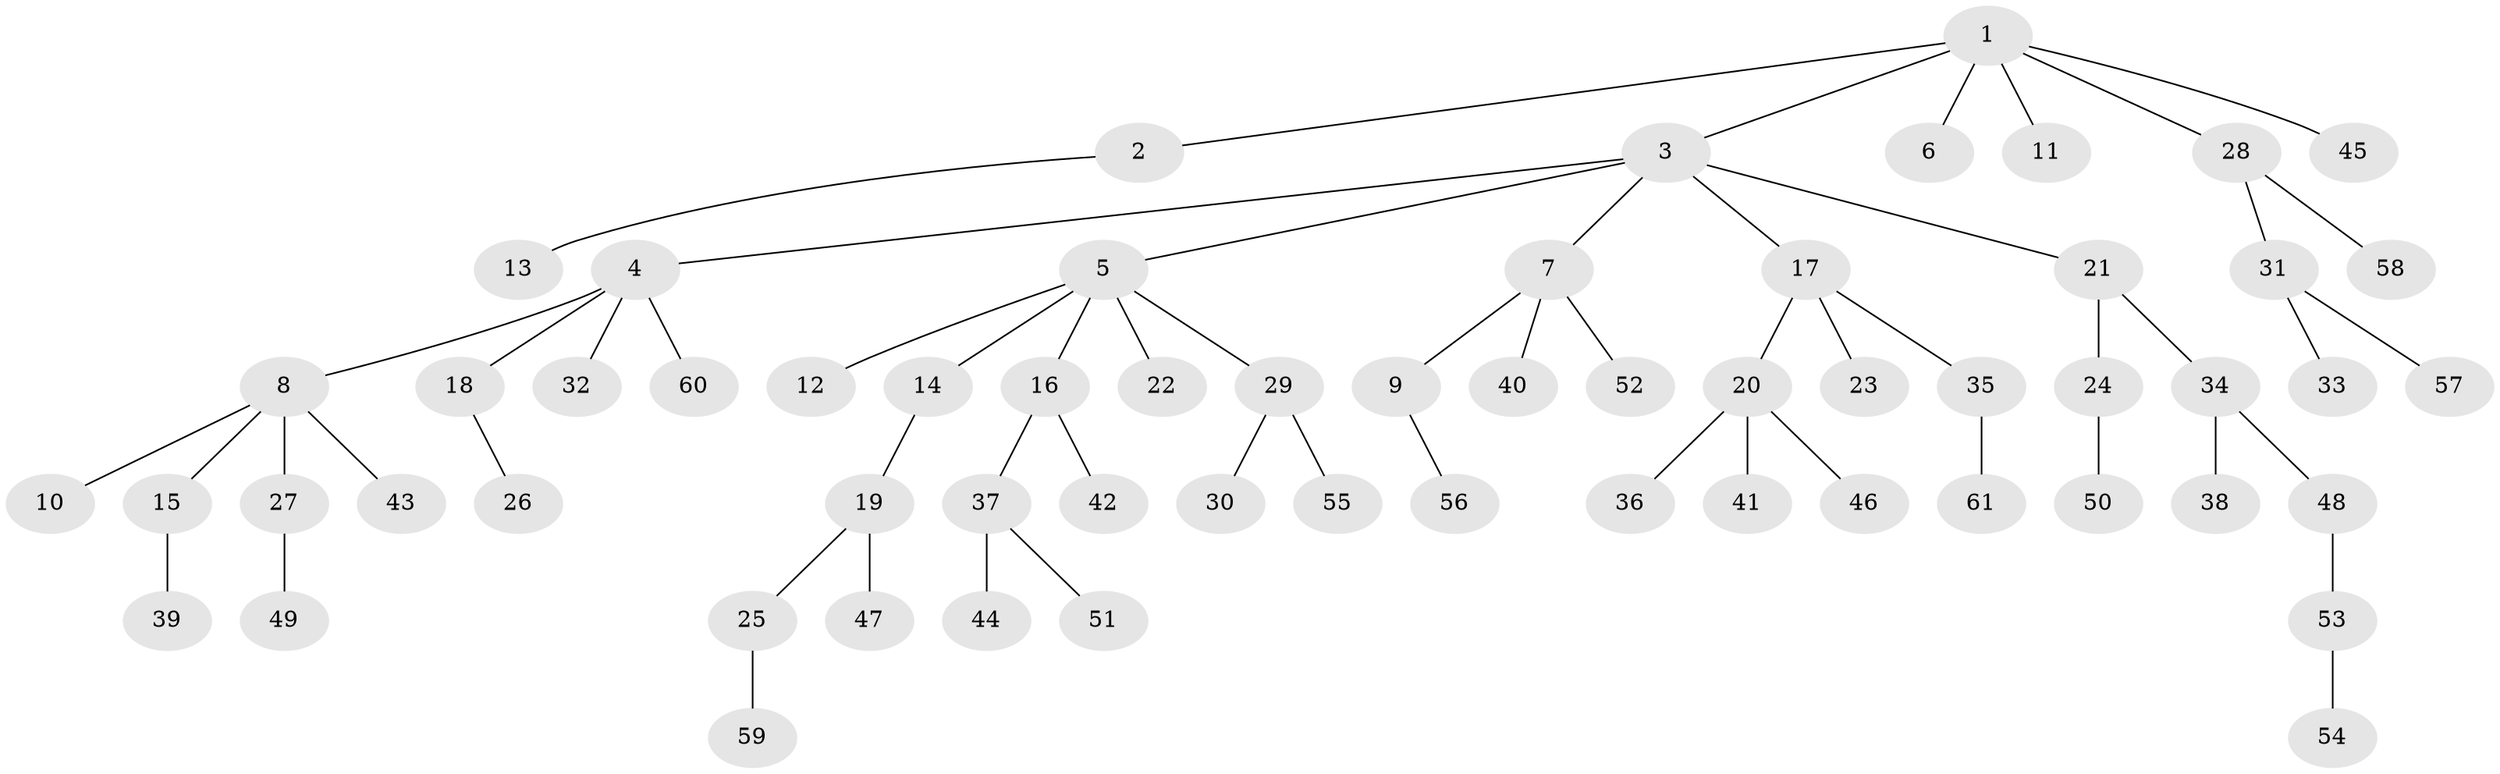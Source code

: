 // Generated by graph-tools (version 1.1) at 2025/02/03/09/25 03:02:27]
// undirected, 61 vertices, 60 edges
graph export_dot {
graph [start="1"]
  node [color=gray90,style=filled];
  1;
  2;
  3;
  4;
  5;
  6;
  7;
  8;
  9;
  10;
  11;
  12;
  13;
  14;
  15;
  16;
  17;
  18;
  19;
  20;
  21;
  22;
  23;
  24;
  25;
  26;
  27;
  28;
  29;
  30;
  31;
  32;
  33;
  34;
  35;
  36;
  37;
  38;
  39;
  40;
  41;
  42;
  43;
  44;
  45;
  46;
  47;
  48;
  49;
  50;
  51;
  52;
  53;
  54;
  55;
  56;
  57;
  58;
  59;
  60;
  61;
  1 -- 2;
  1 -- 3;
  1 -- 6;
  1 -- 11;
  1 -- 28;
  1 -- 45;
  2 -- 13;
  3 -- 4;
  3 -- 5;
  3 -- 7;
  3 -- 17;
  3 -- 21;
  4 -- 8;
  4 -- 18;
  4 -- 32;
  4 -- 60;
  5 -- 12;
  5 -- 14;
  5 -- 16;
  5 -- 22;
  5 -- 29;
  7 -- 9;
  7 -- 40;
  7 -- 52;
  8 -- 10;
  8 -- 15;
  8 -- 27;
  8 -- 43;
  9 -- 56;
  14 -- 19;
  15 -- 39;
  16 -- 37;
  16 -- 42;
  17 -- 20;
  17 -- 23;
  17 -- 35;
  18 -- 26;
  19 -- 25;
  19 -- 47;
  20 -- 36;
  20 -- 41;
  20 -- 46;
  21 -- 24;
  21 -- 34;
  24 -- 50;
  25 -- 59;
  27 -- 49;
  28 -- 31;
  28 -- 58;
  29 -- 30;
  29 -- 55;
  31 -- 33;
  31 -- 57;
  34 -- 38;
  34 -- 48;
  35 -- 61;
  37 -- 44;
  37 -- 51;
  48 -- 53;
  53 -- 54;
}
